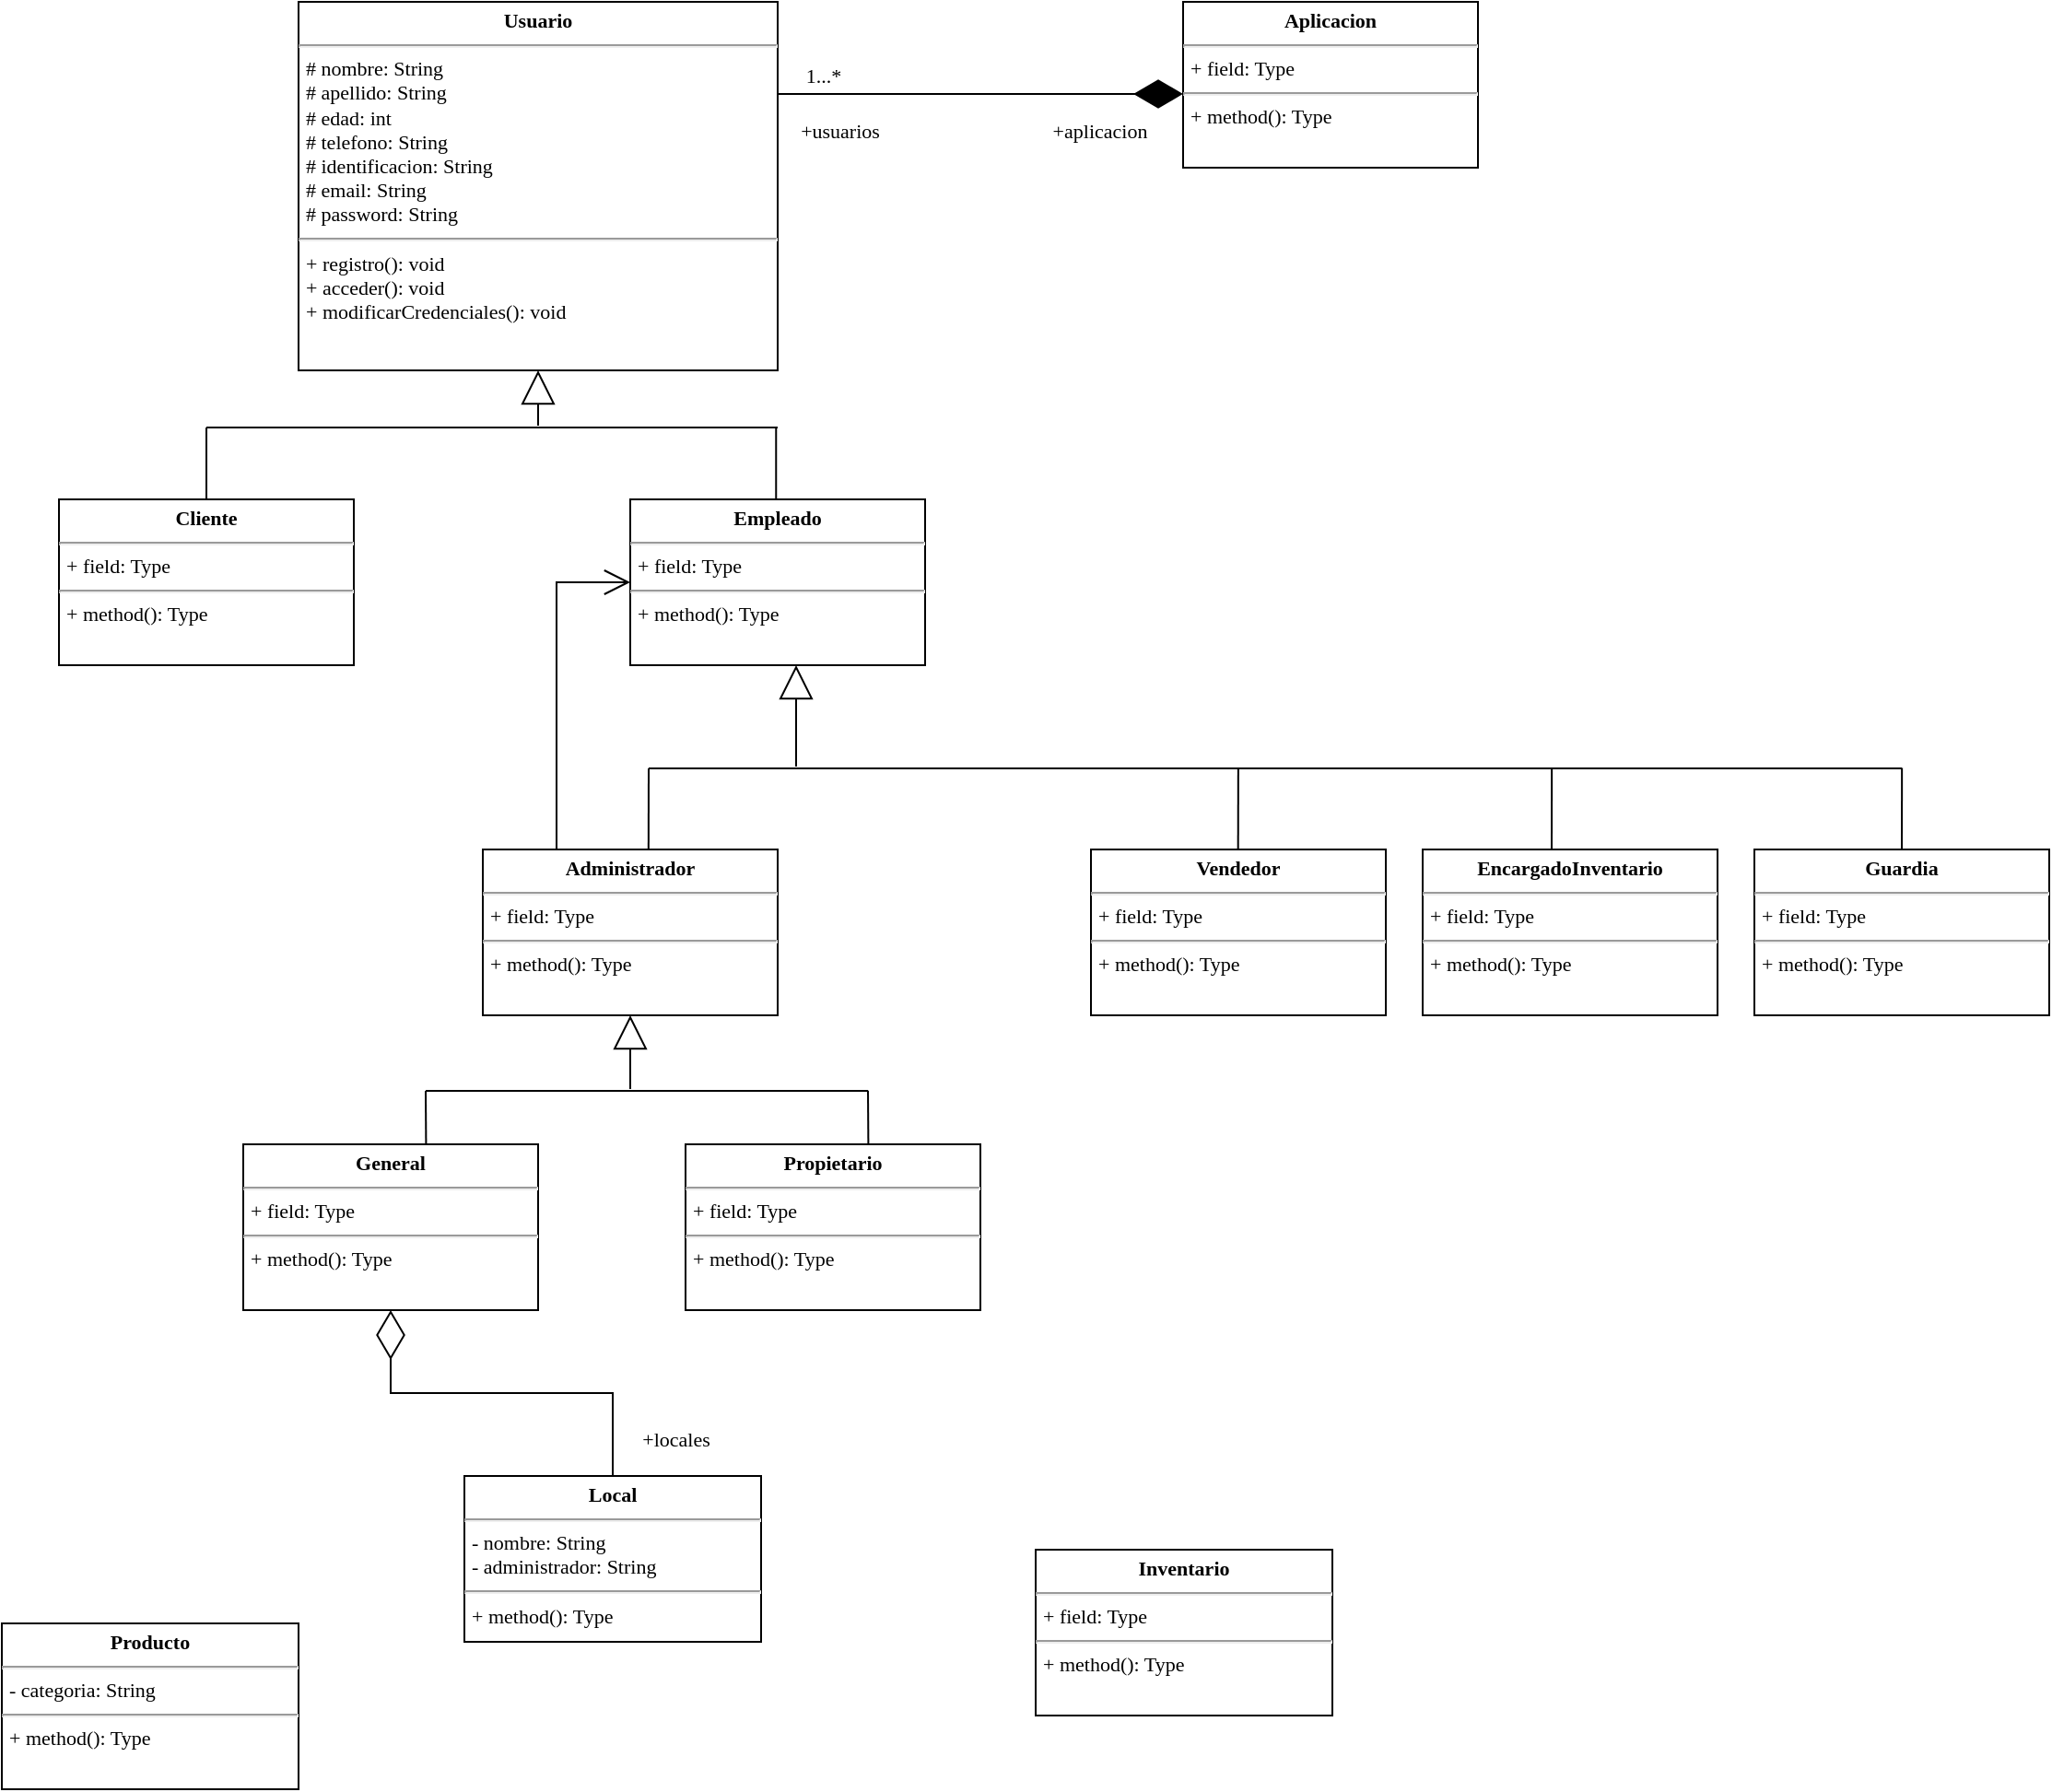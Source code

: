 <mxfile version="20.5.1" type="github">
  <diagram id="6UM_mXIubdZWodaXz436" name="Página-2">
    <mxGraphModel dx="913" dy="521" grid="1" gridSize="10" guides="1" tooltips="1" connect="1" arrows="1" fold="1" page="1" pageScale="1" pageWidth="1700" pageHeight="1100" math="0" shadow="0">
      <root>
        <mxCell id="0" />
        <mxCell id="1" parent="0" />
        <mxCell id="PEnpKrJ57bLBcx3Q7LFm-3" value="&lt;p style=&quot;margin: 4px 0px 0px; text-align: center; font-size: 11px;&quot;&gt;&lt;b style=&quot;font-size: 11px;&quot;&gt;Usuario&lt;/b&gt;&lt;/p&gt;&lt;hr style=&quot;font-size: 11px;&quot;&gt;&lt;p style=&quot;margin: 0px 0px 0px 4px; font-size: 11px;&quot;&gt;# nombre: String&lt;/p&gt;&lt;p style=&quot;margin: 0px 0px 0px 4px; font-size: 11px;&quot;&gt;# apellido: String&lt;/p&gt;&lt;p style=&quot;margin: 0px 0px 0px 4px; font-size: 11px;&quot;&gt;# edad: int&lt;/p&gt;&lt;p style=&quot;margin: 0px 0px 0px 4px; font-size: 11px;&quot;&gt;# telefono: String&lt;/p&gt;&lt;p style=&quot;margin: 0px 0px 0px 4px; font-size: 11px;&quot;&gt;# identificacion: String&lt;br style=&quot;font-size: 11px;&quot;&gt;&lt;/p&gt;&lt;p style=&quot;margin: 0px 0px 0px 4px; font-size: 11px;&quot;&gt;# email: String&lt;/p&gt;&lt;p style=&quot;margin: 0px 0px 0px 4px; font-size: 11px;&quot;&gt;# password: String&lt;br style=&quot;font-size: 11px;&quot;&gt;&lt;/p&gt;&lt;hr style=&quot;font-size: 11px;&quot;&gt;&lt;p style=&quot;margin: 0px 0px 0px 4px; font-size: 11px;&quot;&gt;+ registro(): void&lt;/p&gt;&lt;p style=&quot;margin: 0px 0px 0px 4px; font-size: 11px;&quot;&gt;+ acceder(): void&lt;/p&gt;&lt;p style=&quot;margin: 0px 0px 0px 4px; font-size: 11px;&quot;&gt;+ modificarCredenciales(): void&lt;br style=&quot;font-size: 11px;&quot;&gt;&lt;/p&gt;" style="verticalAlign=top;align=left;overflow=fill;fontSize=11;fontFamily=Lucida Console;html=1;" vertex="1" parent="1">
          <mxGeometry x="410" y="40" width="260" height="200" as="geometry" />
        </mxCell>
        <mxCell id="PEnpKrJ57bLBcx3Q7LFm-5" value="&lt;p style=&quot;margin: 4px 0px 0px; text-align: center; font-size: 11px;&quot;&gt;&lt;b style=&quot;font-size: 11px;&quot;&gt;Cliente&lt;/b&gt;&lt;/p&gt;&lt;hr style=&quot;font-size: 11px;&quot;&gt;&lt;p style=&quot;margin: 0px 0px 0px 4px; font-size: 11px;&quot;&gt;+ field: Type&lt;/p&gt;&lt;hr style=&quot;font-size: 11px;&quot;&gt;&lt;p style=&quot;margin: 0px 0px 0px 4px; font-size: 11px;&quot;&gt;+ method(): Type&lt;/p&gt;" style="verticalAlign=top;align=left;overflow=fill;fontSize=11;fontFamily=Lucida Console;html=1;" vertex="1" parent="1">
          <mxGeometry x="280" y="310" width="160" height="90" as="geometry" />
        </mxCell>
        <mxCell id="PEnpKrJ57bLBcx3Q7LFm-6" value="&lt;p style=&quot;margin: 4px 0px 0px; text-align: center; font-size: 11px;&quot;&gt;&lt;b style=&quot;font-size: 11px;&quot;&gt;Empleado&lt;/b&gt;&lt;/p&gt;&lt;hr style=&quot;font-size: 11px;&quot;&gt;&lt;p style=&quot;margin: 0px 0px 0px 4px; font-size: 11px;&quot;&gt;+ field: Type&lt;/p&gt;&lt;hr style=&quot;font-size: 11px;&quot;&gt;&lt;p style=&quot;margin: 0px 0px 0px 4px; font-size: 11px;&quot;&gt;+ method(): Type&lt;/p&gt;" style="verticalAlign=top;align=left;overflow=fill;fontSize=11;fontFamily=Lucida Console;html=1;" vertex="1" parent="1">
          <mxGeometry x="590" y="310" width="160" height="90" as="geometry" />
        </mxCell>
        <mxCell id="PEnpKrJ57bLBcx3Q7LFm-7" value="&lt;p style=&quot;margin: 4px 0px 0px; text-align: center; font-size: 11px;&quot;&gt;&lt;b style=&quot;font-size: 11px;&quot;&gt;Administrador&lt;/b&gt;&lt;/p&gt;&lt;hr style=&quot;font-size: 11px;&quot;&gt;&lt;p style=&quot;margin: 0px 0px 0px 4px; font-size: 11px;&quot;&gt;+ field: Type&lt;/p&gt;&lt;hr style=&quot;font-size: 11px;&quot;&gt;&lt;p style=&quot;margin: 0px 0px 0px 4px; font-size: 11px;&quot;&gt;+ method(): Type&lt;/p&gt;" style="verticalAlign=top;align=left;overflow=fill;fontSize=11;fontFamily=Lucida Console;html=1;" vertex="1" parent="1">
          <mxGeometry x="510" y="500" width="160" height="90" as="geometry" />
        </mxCell>
        <mxCell id="PEnpKrJ57bLBcx3Q7LFm-8" value="&lt;p style=&quot;margin: 4px 0px 0px; text-align: center; font-size: 11px;&quot;&gt;&lt;b style=&quot;font-size: 11px;&quot;&gt;General&lt;/b&gt;&lt;br style=&quot;font-size: 11px;&quot;&gt;&lt;/p&gt;&lt;hr style=&quot;font-size: 11px;&quot;&gt;&lt;p style=&quot;margin: 0px 0px 0px 4px; font-size: 11px;&quot;&gt;+ field: Type&lt;/p&gt;&lt;hr style=&quot;font-size: 11px;&quot;&gt;&lt;p style=&quot;margin: 0px 0px 0px 4px; font-size: 11px;&quot;&gt;+ method(): Type&lt;/p&gt;" style="verticalAlign=top;align=left;overflow=fill;fontSize=11;fontFamily=Lucida Console;html=1;" vertex="1" parent="1">
          <mxGeometry x="380" y="660" width="160" height="90" as="geometry" />
        </mxCell>
        <mxCell id="PEnpKrJ57bLBcx3Q7LFm-9" value="&lt;p style=&quot;margin: 4px 0px 0px; text-align: center; font-size: 11px;&quot;&gt;&lt;b style=&quot;font-size: 11px;&quot;&gt;Propietario&lt;/b&gt;&lt;br style=&quot;font-size: 11px;&quot;&gt;&lt;/p&gt;&lt;hr style=&quot;font-size: 11px;&quot;&gt;&lt;p style=&quot;margin: 0px 0px 0px 4px; font-size: 11px;&quot;&gt;+ field: Type&lt;/p&gt;&lt;hr style=&quot;font-size: 11px;&quot;&gt;&lt;p style=&quot;margin: 0px 0px 0px 4px; font-size: 11px;&quot;&gt;+ method(): Type&lt;/p&gt;" style="verticalAlign=top;align=left;overflow=fill;fontSize=11;fontFamily=Lucida Console;html=1;" vertex="1" parent="1">
          <mxGeometry x="620" y="660" width="160" height="90" as="geometry" />
        </mxCell>
        <mxCell id="PEnpKrJ57bLBcx3Q7LFm-10" value="&lt;p style=&quot;margin: 4px 0px 0px; text-align: center; font-size: 11px;&quot;&gt;&lt;b style=&quot;font-size: 11px;&quot;&gt;Vendedor&lt;/b&gt;&lt;/p&gt;&lt;hr style=&quot;font-size: 11px;&quot;&gt;&lt;p style=&quot;margin: 0px 0px 0px 4px; font-size: 11px;&quot;&gt;+ field: Type&lt;/p&gt;&lt;hr style=&quot;font-size: 11px;&quot;&gt;&lt;p style=&quot;margin: 0px 0px 0px 4px; font-size: 11px;&quot;&gt;+ method(): Type&lt;/p&gt;" style="verticalAlign=top;align=left;overflow=fill;fontSize=11;fontFamily=Lucida Console;html=1;" vertex="1" parent="1">
          <mxGeometry x="840" y="500" width="160" height="90" as="geometry" />
        </mxCell>
        <mxCell id="PEnpKrJ57bLBcx3Q7LFm-11" value="&lt;p style=&quot;margin: 4px 0px 0px; text-align: center; font-size: 11px;&quot;&gt;&lt;b style=&quot;font-size: 11px;&quot;&gt;EncargadoInventario&lt;/b&gt;&lt;/p&gt;&lt;hr style=&quot;font-size: 11px;&quot;&gt;&lt;p style=&quot;margin: 0px 0px 0px 4px; font-size: 11px;&quot;&gt;+ field: Type&lt;/p&gt;&lt;hr style=&quot;font-size: 11px;&quot;&gt;&lt;p style=&quot;margin: 0px 0px 0px 4px; font-size: 11px;&quot;&gt;+ method(): Type&lt;/p&gt;" style="verticalAlign=top;align=left;overflow=fill;fontSize=11;fontFamily=Lucida Console;html=1;" vertex="1" parent="1">
          <mxGeometry x="1020" y="500" width="160" height="90" as="geometry" />
        </mxCell>
        <mxCell id="PEnpKrJ57bLBcx3Q7LFm-12" value="&lt;p style=&quot;margin: 4px 0px 0px; text-align: center; font-size: 11px;&quot;&gt;&lt;b style=&quot;font-size: 11px;&quot;&gt;Guardia&lt;/b&gt;&lt;/p&gt;&lt;hr style=&quot;font-size: 11px;&quot;&gt;&lt;p style=&quot;margin: 0px 0px 0px 4px; font-size: 11px;&quot;&gt;+ field: Type&lt;/p&gt;&lt;hr style=&quot;font-size: 11px;&quot;&gt;&lt;p style=&quot;margin: 0px 0px 0px 4px; font-size: 11px;&quot;&gt;+ method(): Type&lt;/p&gt;" style="verticalAlign=top;align=left;overflow=fill;fontSize=11;fontFamily=Lucida Console;html=1;" vertex="1" parent="1">
          <mxGeometry x="1200" y="500" width="160" height="90" as="geometry" />
        </mxCell>
        <mxCell id="PEnpKrJ57bLBcx3Q7LFm-13" value="" style="endArrow=block;endSize=16;endFill=0;html=1;rounded=0;entryX=0.5;entryY=1;entryDx=0;entryDy=0;fontFamily=Lucida Console;fontSize=11;" edge="1" parent="1" target="PEnpKrJ57bLBcx3Q7LFm-3">
          <mxGeometry width="160" relative="1" as="geometry">
            <mxPoint x="540" y="270" as="sourcePoint" />
            <mxPoint x="610" y="260" as="targetPoint" />
          </mxGeometry>
        </mxCell>
        <mxCell id="PEnpKrJ57bLBcx3Q7LFm-14" value="" style="line;strokeWidth=1;fillColor=none;align=left;verticalAlign=middle;spacingTop=-1;spacingLeft=3;spacingRight=3;rotatable=0;labelPosition=right;points=[];portConstraint=eastwest;strokeColor=inherit;fontFamily=Lucida Console;fontSize=11;" vertex="1" parent="1">
          <mxGeometry x="360" y="267" width="310" height="8" as="geometry" />
        </mxCell>
        <mxCell id="PEnpKrJ57bLBcx3Q7LFm-22" value="" style="endArrow=none;html=1;rounded=0;exitX=0.5;exitY=0;exitDx=0;exitDy=0;fontFamily=Lucida Console;fontSize=11;" edge="1" parent="1">
          <mxGeometry width="50" height="50" relative="1" as="geometry">
            <mxPoint x="360" y="310" as="sourcePoint" />
            <mxPoint x="360" y="271" as="targetPoint" />
          </mxGeometry>
        </mxCell>
        <mxCell id="PEnpKrJ57bLBcx3Q7LFm-28" value="" style="endArrow=none;html=1;rounded=0;exitX=0.5;exitY=0;exitDx=0;exitDy=0;fontFamily=Lucida Console;fontSize=11;" edge="1" parent="1">
          <mxGeometry width="50" height="50" relative="1" as="geometry">
            <mxPoint x="669.13" y="310" as="sourcePoint" />
            <mxPoint x="669.13" y="271" as="targetPoint" />
          </mxGeometry>
        </mxCell>
        <mxCell id="PEnpKrJ57bLBcx3Q7LFm-29" value="" style="endArrow=block;endSize=16;endFill=0;html=1;rounded=0;fontFamily=Lucida Console;fontSize=11;" edge="1" parent="1">
          <mxGeometry width="160" relative="1" as="geometry">
            <mxPoint x="680" y="455" as="sourcePoint" />
            <mxPoint x="680" y="400" as="targetPoint" />
          </mxGeometry>
        </mxCell>
        <mxCell id="PEnpKrJ57bLBcx3Q7LFm-30" value="" style="line;strokeWidth=1;fillColor=none;align=left;verticalAlign=middle;spacingTop=-1;spacingLeft=3;spacingRight=3;rotatable=0;labelPosition=right;points=[];portConstraint=eastwest;strokeColor=inherit;fontFamily=Lucida Console;fontSize=11;" vertex="1" parent="1">
          <mxGeometry x="600" y="452" width="680" height="8" as="geometry" />
        </mxCell>
        <mxCell id="PEnpKrJ57bLBcx3Q7LFm-31" value="" style="endArrow=none;html=1;rounded=0;exitX=0.562;exitY=0.003;exitDx=0;exitDy=0;exitPerimeter=0;fontFamily=Lucida Console;fontSize=11;" edge="1" parent="1" source="PEnpKrJ57bLBcx3Q7LFm-7">
          <mxGeometry width="50" height="50" relative="1" as="geometry">
            <mxPoint x="600" y="495" as="sourcePoint" />
            <mxPoint x="600" y="456" as="targetPoint" />
          </mxGeometry>
        </mxCell>
        <mxCell id="PEnpKrJ57bLBcx3Q7LFm-32" value="" style="endArrow=none;html=1;rounded=0;exitX=0.562;exitY=0.003;exitDx=0;exitDy=0;exitPerimeter=0;fontFamily=Lucida Console;fontSize=11;" edge="1" parent="1">
          <mxGeometry width="50" height="50" relative="1" as="geometry">
            <mxPoint x="919.85" y="500.0" as="sourcePoint" />
            <mxPoint x="919.93" y="455.73" as="targetPoint" />
          </mxGeometry>
        </mxCell>
        <mxCell id="PEnpKrJ57bLBcx3Q7LFm-33" value="" style="endArrow=none;html=1;rounded=0;exitX=0.562;exitY=0.003;exitDx=0;exitDy=0;exitPerimeter=0;fontFamily=Lucida Console;fontSize=11;" edge="1" parent="1">
          <mxGeometry width="50" height="50" relative="1" as="geometry">
            <mxPoint x="1090" y="500.0" as="sourcePoint" />
            <mxPoint x="1090.08" y="455.73" as="targetPoint" />
          </mxGeometry>
        </mxCell>
        <mxCell id="PEnpKrJ57bLBcx3Q7LFm-34" value="" style="endArrow=none;html=1;rounded=0;exitX=0.562;exitY=0.003;exitDx=0;exitDy=0;exitPerimeter=0;fontFamily=Lucida Console;fontSize=11;" edge="1" parent="1">
          <mxGeometry width="50" height="50" relative="1" as="geometry">
            <mxPoint x="1280.0" y="500.0" as="sourcePoint" />
            <mxPoint x="1280.08" y="455.73" as="targetPoint" />
          </mxGeometry>
        </mxCell>
        <mxCell id="PEnpKrJ57bLBcx3Q7LFm-35" value="&lt;p style=&quot;margin: 4px 0px 0px; text-align: center; font-size: 11px;&quot;&gt;&lt;b style=&quot;font-size: 11px;&quot;&gt;Local&lt;br style=&quot;font-size: 11px;&quot;&gt;&lt;/b&gt;&lt;/p&gt;&lt;hr style=&quot;font-size: 11px;&quot;&gt;&lt;p style=&quot;margin: 0px 0px 0px 4px; font-size: 11px;&quot;&gt;- nombre: String&lt;/p&gt;&lt;p style=&quot;margin: 0px 0px 0px 4px; font-size: 11px;&quot;&gt;- administrador: String&lt;br&gt;&lt;/p&gt;&lt;hr style=&quot;font-size: 11px;&quot;&gt;&lt;p style=&quot;margin: 0px 0px 0px 4px; font-size: 11px;&quot;&gt;+ method(): Type&lt;/p&gt;" style="verticalAlign=top;align=left;overflow=fill;fontSize=11;fontFamily=Lucida Console;html=1;" vertex="1" parent="1">
          <mxGeometry x="500" y="840" width="161" height="90" as="geometry" />
        </mxCell>
        <mxCell id="PEnpKrJ57bLBcx3Q7LFm-36" value="" style="endArrow=block;endSize=16;endFill=0;html=1;rounded=0;fontFamily=Lucida Console;fontSize=11;" edge="1" parent="1">
          <mxGeometry width="160" relative="1" as="geometry">
            <mxPoint x="590" y="630" as="sourcePoint" />
            <mxPoint x="590" y="590" as="targetPoint" />
          </mxGeometry>
        </mxCell>
        <mxCell id="PEnpKrJ57bLBcx3Q7LFm-37" value="" style="line;strokeWidth=1;fillColor=none;align=left;verticalAlign=middle;spacingTop=-1;spacingLeft=3;spacingRight=3;rotatable=0;labelPosition=right;points=[];portConstraint=eastwest;strokeColor=inherit;fontFamily=Lucida Console;fontSize=11;" vertex="1" parent="1">
          <mxGeometry x="479" y="627" width="240" height="8" as="geometry" />
        </mxCell>
        <mxCell id="PEnpKrJ57bLBcx3Q7LFm-38" value="" style="endArrow=none;html=1;rounded=0;exitX=0.62;exitY=-0.01;exitDx=0;exitDy=0;exitPerimeter=0;fontFamily=Lucida Console;fontSize=11;" edge="1" parent="1">
          <mxGeometry width="50" height="50" relative="1" as="geometry">
            <mxPoint x="479.2" y="660.1" as="sourcePoint" />
            <mxPoint x="479" y="631" as="targetPoint" />
          </mxGeometry>
        </mxCell>
        <mxCell id="PEnpKrJ57bLBcx3Q7LFm-39" value="" style="endArrow=none;html=1;rounded=0;exitX=0.62;exitY=-0.01;exitDx=0;exitDy=0;exitPerimeter=0;fontFamily=Lucida Console;fontSize=11;" edge="1" parent="1">
          <mxGeometry width="50" height="50" relative="1" as="geometry">
            <mxPoint x="719.2" y="660.0" as="sourcePoint" />
            <mxPoint x="719" y="630.9" as="targetPoint" />
          </mxGeometry>
        </mxCell>
        <mxCell id="PEnpKrJ57bLBcx3Q7LFm-40" value="&lt;p style=&quot;margin: 4px 0px 0px; text-align: center; font-size: 11px;&quot;&gt;&lt;b style=&quot;font-size: 11px;&quot;&gt;Aplicacion&lt;br style=&quot;font-size: 11px;&quot;&gt;&lt;/b&gt;&lt;/p&gt;&lt;hr style=&quot;font-size: 11px;&quot;&gt;&lt;p style=&quot;margin: 0px 0px 0px 4px; font-size: 11px;&quot;&gt;+ field: Type&lt;/p&gt;&lt;hr style=&quot;font-size: 11px;&quot;&gt;&lt;p style=&quot;margin: 0px 0px 0px 4px; font-size: 11px;&quot;&gt;+ method(): Type&lt;/p&gt;" style="verticalAlign=top;align=left;overflow=fill;fontSize=11;fontFamily=Lucida Console;html=1;" vertex="1" parent="1">
          <mxGeometry x="890" y="40" width="160" height="90" as="geometry" />
        </mxCell>
        <mxCell id="PEnpKrJ57bLBcx3Q7LFm-41" value="" style="endArrow=diamondThin;endFill=1;endSize=24;html=1;rounded=0;fontFamily=Lucida Console;fontSize=11;exitX=1;exitY=0.25;exitDx=0;exitDy=0;" edge="1" parent="1" source="PEnpKrJ57bLBcx3Q7LFm-3">
          <mxGeometry width="160" relative="1" as="geometry">
            <mxPoint x="730" y="90" as="sourcePoint" />
            <mxPoint x="890" y="90" as="targetPoint" />
          </mxGeometry>
        </mxCell>
        <mxCell id="PEnpKrJ57bLBcx3Q7LFm-43" value="1...*" style="text;html=1;strokeColor=none;fillColor=none;align=center;verticalAlign=middle;whiteSpace=wrap;rounded=0;fontFamily=Lucida Console;fontSize=11;" vertex="1" parent="1">
          <mxGeometry x="680" y="70" width="30" height="20" as="geometry" />
        </mxCell>
        <mxCell id="PEnpKrJ57bLBcx3Q7LFm-44" value="&lt;p style=&quot;margin: 4px 0px 0px; text-align: center; font-size: 11px;&quot;&gt;&lt;b style=&quot;font-size: 11px;&quot;&gt;Inventario&lt;br style=&quot;font-size: 11px;&quot;&gt;&lt;/b&gt;&lt;/p&gt;&lt;hr style=&quot;font-size: 11px;&quot;&gt;&lt;p style=&quot;margin: 0px 0px 0px 4px; font-size: 11px;&quot;&gt;+ field: Type&lt;/p&gt;&lt;hr style=&quot;font-size: 11px;&quot;&gt;&lt;p style=&quot;margin: 0px 0px 0px 4px; font-size: 11px;&quot;&gt;+ method(): Type&lt;/p&gt;" style="verticalAlign=top;align=left;overflow=fill;fontSize=11;fontFamily=Lucida Console;html=1;" vertex="1" parent="1">
          <mxGeometry x="810" y="880" width="161" height="90" as="geometry" />
        </mxCell>
        <mxCell id="PEnpKrJ57bLBcx3Q7LFm-45" value="&lt;p style=&quot;margin: 4px 0px 0px; text-align: center; font-size: 11px;&quot;&gt;&lt;b style=&quot;font-size: 11px;&quot;&gt;Producto&lt;br style=&quot;font-size: 11px;&quot;&gt;&lt;/b&gt;&lt;/p&gt;&lt;hr style=&quot;font-size: 11px;&quot;&gt;&lt;p style=&quot;margin: 0px 0px 0px 4px; font-size: 11px;&quot;&gt;- categoria: String&lt;br&gt;&lt;/p&gt;&lt;hr style=&quot;font-size: 11px;&quot;&gt;&lt;p style=&quot;margin: 0px 0px 0px 4px; font-size: 11px;&quot;&gt;+ method(): Type&lt;/p&gt;" style="verticalAlign=top;align=left;overflow=fill;fontSize=11;fontFamily=Lucida Console;html=1;" vertex="1" parent="1">
          <mxGeometry x="249" y="920" width="161" height="90" as="geometry" />
        </mxCell>
        <mxCell id="PEnpKrJ57bLBcx3Q7LFm-51" value="" style="endArrow=open;endFill=1;endSize=12;html=1;rounded=0;fontFamily=Lucida Console;fontSize=11;exitX=0.25;exitY=0;exitDx=0;exitDy=0;entryX=0;entryY=0.5;entryDx=0;entryDy=0;edgeStyle=orthogonalEdgeStyle;" edge="1" parent="1" source="PEnpKrJ57bLBcx3Q7LFm-7" target="PEnpKrJ57bLBcx3Q7LFm-6">
          <mxGeometry width="160" relative="1" as="geometry">
            <mxPoint x="540" y="430" as="sourcePoint" />
            <mxPoint x="700" y="430" as="targetPoint" />
          </mxGeometry>
        </mxCell>
        <mxCell id="PEnpKrJ57bLBcx3Q7LFm-53" value="" style="endArrow=diamondThin;endFill=0;endSize=24;html=1;rounded=0;fontFamily=Lucida Console;fontSize=11;entryX=0.5;entryY=1;entryDx=0;entryDy=0;exitX=0.5;exitY=0;exitDx=0;exitDy=0;edgeStyle=orthogonalEdgeStyle;" edge="1" parent="1" source="PEnpKrJ57bLBcx3Q7LFm-35" target="PEnpKrJ57bLBcx3Q7LFm-8">
          <mxGeometry width="160" relative="1" as="geometry">
            <mxPoint x="650" y="850" as="sourcePoint" />
            <mxPoint x="810" y="850" as="targetPoint" />
          </mxGeometry>
        </mxCell>
        <mxCell id="PEnpKrJ57bLBcx3Q7LFm-54" value="+locales" style="text;html=1;strokeColor=none;fillColor=none;align=center;verticalAlign=middle;whiteSpace=wrap;rounded=0;fontFamily=Lucida Console;fontSize=11;" vertex="1" parent="1">
          <mxGeometry x="600" y="810" width="30" height="20" as="geometry" />
        </mxCell>
        <mxCell id="PEnpKrJ57bLBcx3Q7LFm-55" value="+usuarios" style="text;html=1;strokeColor=none;fillColor=none;align=center;verticalAlign=middle;whiteSpace=wrap;rounded=0;fontFamily=Lucida Console;fontSize=11;" vertex="1" parent="1">
          <mxGeometry x="689" y="100" width="30" height="20" as="geometry" />
        </mxCell>
        <mxCell id="PEnpKrJ57bLBcx3Q7LFm-58" value="+aplicacion" style="text;html=1;strokeColor=none;fillColor=none;align=center;verticalAlign=middle;whiteSpace=wrap;rounded=0;fontFamily=Lucida Console;fontSize=11;" vertex="1" parent="1">
          <mxGeometry x="830" y="100" width="30" height="20" as="geometry" />
        </mxCell>
      </root>
    </mxGraphModel>
  </diagram>
</mxfile>
